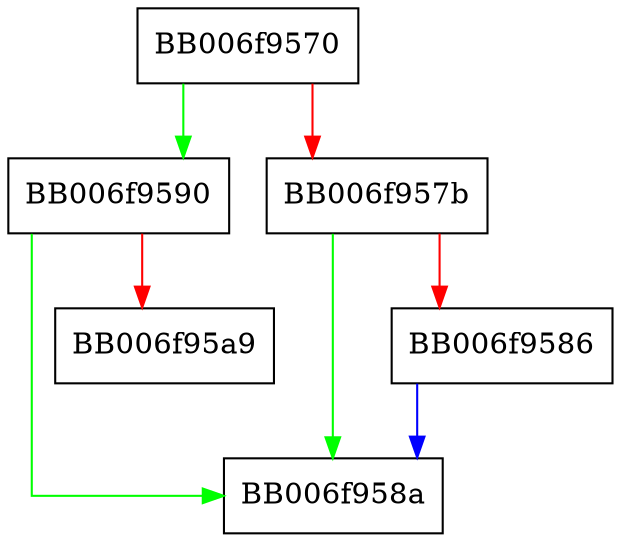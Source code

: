 digraph file_eof {
  node [shape="box"];
  graph [splines=ortho];
  BB006f9570 -> BB006f9590 [color="green"];
  BB006f9570 -> BB006f957b [color="red"];
  BB006f957b -> BB006f958a [color="green"];
  BB006f957b -> BB006f9586 [color="red"];
  BB006f9586 -> BB006f958a [color="blue"];
  BB006f9590 -> BB006f958a [color="green"];
  BB006f9590 -> BB006f95a9 [color="red"];
}